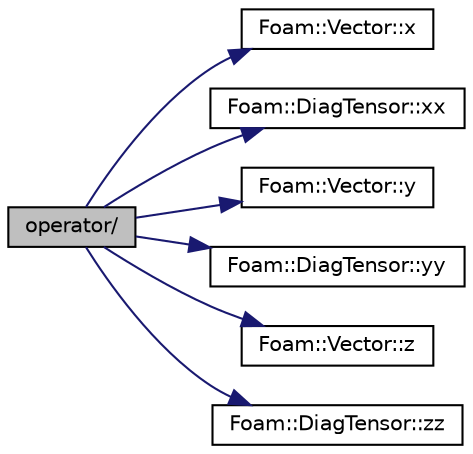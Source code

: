 digraph "operator/"
{
  bgcolor="transparent";
  edge [fontname="Helvetica",fontsize="10",labelfontname="Helvetica",labelfontsize="10"];
  node [fontname="Helvetica",fontsize="10",shape=record];
  rankdir="LR";
  Node1 [label="operator/",height=0.2,width=0.4,color="black", fillcolor="grey75", style="filled", fontcolor="black"];
  Node1 -> Node2 [color="midnightblue",fontsize="10",style="solid",fontname="Helvetica"];
  Node2 [label="Foam::Vector::x",height=0.2,width=0.4,color="black",URL="$a02887.html#aeb7dc4a97968c543f58f9c7082e55757"];
  Node1 -> Node3 [color="midnightblue",fontsize="10",style="solid",fontname="Helvetica"];
  Node3 [label="Foam::DiagTensor::xx",height=0.2,width=0.4,color="black",URL="$a00524.html#adefeff2f0e457c0e62a5e9d1292e3569"];
  Node1 -> Node4 [color="midnightblue",fontsize="10",style="solid",fontname="Helvetica"];
  Node4 [label="Foam::Vector::y",height=0.2,width=0.4,color="black",URL="$a02887.html#a77c00b469d89c23bd35d2eb236140f70"];
  Node1 -> Node5 [color="midnightblue",fontsize="10",style="solid",fontname="Helvetica"];
  Node5 [label="Foam::DiagTensor::yy",height=0.2,width=0.4,color="black",URL="$a00524.html#a1fabd792063b2f2c0c53693512a5baeb"];
  Node1 -> Node6 [color="midnightblue",fontsize="10",style="solid",fontname="Helvetica"];
  Node6 [label="Foam::Vector::z",height=0.2,width=0.4,color="black",URL="$a02887.html#ac72a74f7dde9500927f63515c3f0a2f3"];
  Node1 -> Node7 [color="midnightblue",fontsize="10",style="solid",fontname="Helvetica"];
  Node7 [label="Foam::DiagTensor::zz",height=0.2,width=0.4,color="black",URL="$a00524.html#ad557e07a1361f2a9875b25deead0beb8"];
}
